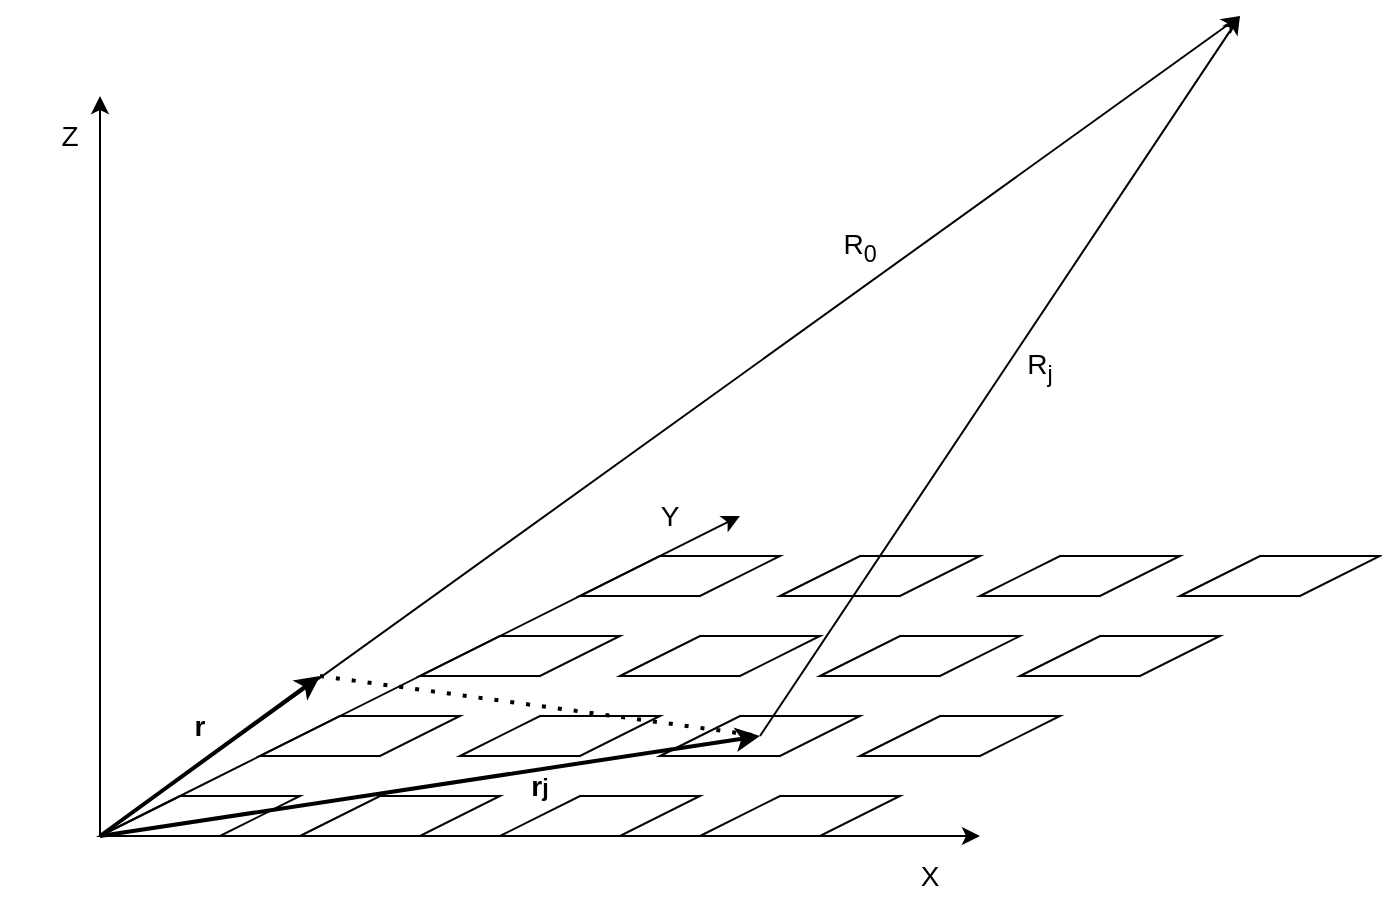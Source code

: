 <mxfile version="19.0.3" type="device"><diagram id="cURp00RGbUQLXcVA49Ky" name="Page-1"><mxGraphModel dx="946" dy="1691" grid="1" gridSize="10" guides="1" tooltips="1" connect="1" arrows="1" fold="1" page="1" pageScale="1" pageWidth="850" pageHeight="1100" math="0" shadow="0"><root><mxCell id="0"/><mxCell id="1" parent="0"/><mxCell id="ZftIty8vXqxqRR_QCQAb-1" value="" style="shape=parallelogram;perimeter=parallelogramPerimeter;whiteSpace=wrap;html=1;fixedSize=1;size=40;" parent="1" vertex="1"><mxGeometry x="190" y="300" width="100" height="20" as="geometry"/></mxCell><mxCell id="ZftIty8vXqxqRR_QCQAb-21" value="" style="endArrow=classic;html=1;rounded=0;exitX=0;exitY=1;exitDx=0;exitDy=0;" parent="1" source="ZftIty8vXqxqRR_QCQAb-1" edge="1"><mxGeometry width="50" height="50" relative="1" as="geometry"><mxPoint x="400" y="230" as="sourcePoint"/><mxPoint x="190" y="-50" as="targetPoint"/></mxGeometry></mxCell><mxCell id="ZftIty8vXqxqRR_QCQAb-22" value="&lt;font style=&quot;font-size: 14px;&quot;&gt;Z&lt;/font&gt;" style="text;html=1;strokeColor=none;fillColor=none;align=center;verticalAlign=middle;whiteSpace=wrap;rounded=0;" parent="1" vertex="1"><mxGeometry x="140" y="-50" width="70" height="40" as="geometry"/></mxCell><mxCell id="ZftIty8vXqxqRR_QCQAb-23" value="" style="endArrow=classic;html=1;rounded=0;exitX=0;exitY=1;exitDx=0;exitDy=0;" parent="1" source="ZftIty8vXqxqRR_QCQAb-1" edge="1"><mxGeometry width="50" height="50" relative="1" as="geometry"><mxPoint x="200" y="330" as="sourcePoint"/><mxPoint x="630" y="320" as="targetPoint"/></mxGeometry></mxCell><mxCell id="ZftIty8vXqxqRR_QCQAb-24" value="&lt;font style=&quot;font-size: 14px;&quot;&gt;X&lt;/font&gt;" style="text;html=1;strokeColor=none;fillColor=none;align=center;verticalAlign=middle;whiteSpace=wrap;rounded=0;" parent="1" vertex="1"><mxGeometry x="570" y="320" width="70" height="40" as="geometry"/></mxCell><mxCell id="ZftIty8vXqxqRR_QCQAb-25" value="" style="endArrow=classic;html=1;rounded=0;" parent="1" edge="1"><mxGeometry width="50" height="50" relative="1" as="geometry"><mxPoint x="190" y="320" as="sourcePoint"/><mxPoint x="510" y="160" as="targetPoint"/></mxGeometry></mxCell><mxCell id="ZftIty8vXqxqRR_QCQAb-26" value="" style="shape=parallelogram;perimeter=parallelogramPerimeter;whiteSpace=wrap;html=1;fixedSize=1;size=40;" parent="1" vertex="1"><mxGeometry x="270" y="260" width="100" height="20" as="geometry"/></mxCell><mxCell id="ZftIty8vXqxqRR_QCQAb-27" value="" style="shape=parallelogram;perimeter=parallelogramPerimeter;whiteSpace=wrap;html=1;fixedSize=1;size=40;" parent="1" vertex="1"><mxGeometry x="350" y="220" width="100" height="20" as="geometry"/></mxCell><mxCell id="ZftIty8vXqxqRR_QCQAb-28" value="" style="shape=parallelogram;perimeter=parallelogramPerimeter;whiteSpace=wrap;html=1;fixedSize=1;size=40;" parent="1" vertex="1"><mxGeometry x="430" y="180" width="100" height="20" as="geometry"/></mxCell><mxCell id="ZftIty8vXqxqRR_QCQAb-29" value="&lt;font style=&quot;font-size: 14px;&quot;&gt;Y&lt;/font&gt;" style="text;html=1;strokeColor=none;fillColor=none;align=center;verticalAlign=middle;whiteSpace=wrap;rounded=0;" parent="1" vertex="1"><mxGeometry x="440" y="140" width="70" height="40" as="geometry"/></mxCell><mxCell id="ZftIty8vXqxqRR_QCQAb-31" value="" style="shape=parallelogram;perimeter=parallelogramPerimeter;whiteSpace=wrap;html=1;fixedSize=1;size=40;" parent="1" vertex="1"><mxGeometry x="290" y="300" width="100" height="20" as="geometry"/></mxCell><mxCell id="ZftIty8vXqxqRR_QCQAb-32" value="" style="shape=parallelogram;perimeter=parallelogramPerimeter;whiteSpace=wrap;html=1;fixedSize=1;size=40;" parent="1" vertex="1"><mxGeometry x="370" y="260" width="100" height="20" as="geometry"/></mxCell><mxCell id="ZftIty8vXqxqRR_QCQAb-33" value="" style="shape=parallelogram;perimeter=parallelogramPerimeter;whiteSpace=wrap;html=1;fixedSize=1;size=40;" parent="1" vertex="1"><mxGeometry x="450" y="220" width="100" height="20" as="geometry"/></mxCell><mxCell id="ZftIty8vXqxqRR_QCQAb-34" value="" style="shape=parallelogram;perimeter=parallelogramPerimeter;whiteSpace=wrap;html=1;fixedSize=1;size=40;" parent="1" vertex="1"><mxGeometry x="530" y="180" width="100" height="20" as="geometry"/></mxCell><mxCell id="ZftIty8vXqxqRR_QCQAb-35" value="" style="shape=parallelogram;perimeter=parallelogramPerimeter;whiteSpace=wrap;html=1;fixedSize=1;size=40;" parent="1" vertex="1"><mxGeometry x="390" y="300" width="100" height="20" as="geometry"/></mxCell><mxCell id="ZftIty8vXqxqRR_QCQAb-36" value="" style="shape=parallelogram;perimeter=parallelogramPerimeter;whiteSpace=wrap;html=1;fixedSize=1;size=40;" parent="1" vertex="1"><mxGeometry x="470" y="260" width="100" height="20" as="geometry"/></mxCell><mxCell id="ZftIty8vXqxqRR_QCQAb-37" value="" style="shape=parallelogram;perimeter=parallelogramPerimeter;whiteSpace=wrap;html=1;fixedSize=1;size=40;" parent="1" vertex="1"><mxGeometry x="550" y="220" width="100" height="20" as="geometry"/></mxCell><mxCell id="ZftIty8vXqxqRR_QCQAb-38" value="" style="shape=parallelogram;perimeter=parallelogramPerimeter;whiteSpace=wrap;html=1;fixedSize=1;size=40;" parent="1" vertex="1"><mxGeometry x="630" y="180" width="100" height="20" as="geometry"/></mxCell><mxCell id="ZftIty8vXqxqRR_QCQAb-39" value="" style="shape=parallelogram;perimeter=parallelogramPerimeter;whiteSpace=wrap;html=1;fixedSize=1;size=40;" parent="1" vertex="1"><mxGeometry x="490" y="300" width="100" height="20" as="geometry"/></mxCell><mxCell id="ZftIty8vXqxqRR_QCQAb-40" value="" style="shape=parallelogram;perimeter=parallelogramPerimeter;whiteSpace=wrap;html=1;fixedSize=1;size=40;" parent="1" vertex="1"><mxGeometry x="570" y="260" width="100" height="20" as="geometry"/></mxCell><mxCell id="ZftIty8vXqxqRR_QCQAb-41" value="" style="shape=parallelogram;perimeter=parallelogramPerimeter;whiteSpace=wrap;html=1;fixedSize=1;size=40;" parent="1" vertex="1"><mxGeometry x="650" y="220" width="100" height="20" as="geometry"/></mxCell><mxCell id="ZftIty8vXqxqRR_QCQAb-42" value="" style="shape=parallelogram;perimeter=parallelogramPerimeter;whiteSpace=wrap;html=1;fixedSize=1;size=40;" parent="1" vertex="1"><mxGeometry x="730" y="180" width="100" height="20" as="geometry"/></mxCell><mxCell id="ZftIty8vXqxqRR_QCQAb-58" value="" style="endArrow=classic;html=1;rounded=0;fontSize=14;" parent="1" edge="1"><mxGeometry width="50" height="50" relative="1" as="geometry"><mxPoint x="190" y="320" as="sourcePoint"/><mxPoint x="760" y="-90" as="targetPoint"/></mxGeometry></mxCell><mxCell id="ZftIty8vXqxqRR_QCQAb-59" value="R&lt;sub&gt;0&lt;/sub&gt;" style="text;html=1;strokeColor=none;fillColor=none;align=center;verticalAlign=middle;whiteSpace=wrap;rounded=0;fontSize=14;" parent="1" vertex="1"><mxGeometry x="540" y="10" width="60" height="30" as="geometry"/></mxCell><mxCell id="ZftIty8vXqxqRR_QCQAb-60" value="" style="endArrow=classic;html=1;rounded=0;fontSize=14;strokeWidth=2;" parent="1" edge="1"><mxGeometry width="50" height="50" relative="1" as="geometry"><mxPoint x="190" y="320" as="sourcePoint"/><mxPoint x="300" y="240" as="targetPoint"/></mxGeometry></mxCell><mxCell id="ZftIty8vXqxqRR_QCQAb-61" value="&lt;b&gt;r&lt;/b&gt;" style="text;html=1;strokeColor=none;fillColor=none;align=center;verticalAlign=middle;whiteSpace=wrap;rounded=0;fontSize=14;" parent="1" vertex="1"><mxGeometry x="210" y="250" width="60" height="30" as="geometry"/></mxCell><mxCell id="ZftIty8vXqxqRR_QCQAb-62" value="" style="endArrow=classic;html=1;rounded=0;fontSize=14;strokeWidth=2;" parent="1" edge="1"><mxGeometry width="50" height="50" relative="1" as="geometry"><mxPoint x="190" y="320" as="sourcePoint"/><mxPoint x="520" y="270" as="targetPoint"/></mxGeometry></mxCell><mxCell id="ZftIty8vXqxqRR_QCQAb-64" value="&lt;b&gt;r&lt;span style=&quot;font-size: 11.667px;&quot;&gt;j&lt;/span&gt;&lt;/b&gt;" style="text;html=1;strokeColor=none;fillColor=none;align=center;verticalAlign=middle;whiteSpace=wrap;rounded=0;fontSize=14;" parent="1" vertex="1"><mxGeometry x="380" y="280" width="60" height="30" as="geometry"/></mxCell><mxCell id="ZftIty8vXqxqRR_QCQAb-65" value="" style="endArrow=classic;html=1;rounded=0;fontSize=14;" parent="1" edge="1"><mxGeometry width="50" height="50" relative="1" as="geometry"><mxPoint x="520" y="270" as="sourcePoint"/><mxPoint x="760" y="-90" as="targetPoint"/></mxGeometry></mxCell><mxCell id="ZftIty8vXqxqRR_QCQAb-66" value="R&lt;sub&gt;j&lt;/sub&gt;" style="text;html=1;strokeColor=none;fillColor=none;align=center;verticalAlign=middle;whiteSpace=wrap;rounded=0;fontSize=14;" parent="1" vertex="1"><mxGeometry x="630" y="70" width="60" height="30" as="geometry"/></mxCell><mxCell id="ZftIty8vXqxqRR_QCQAb-67" value="" style="endArrow=none;dashed=1;html=1;dashPattern=1 3;strokeWidth=2;rounded=0;fontSize=14;" parent="1" edge="1"><mxGeometry width="50" height="50" relative="1" as="geometry"><mxPoint x="300" y="240" as="sourcePoint"/><mxPoint x="520" y="270" as="targetPoint"/></mxGeometry></mxCell></root></mxGraphModel></diagram></mxfile>